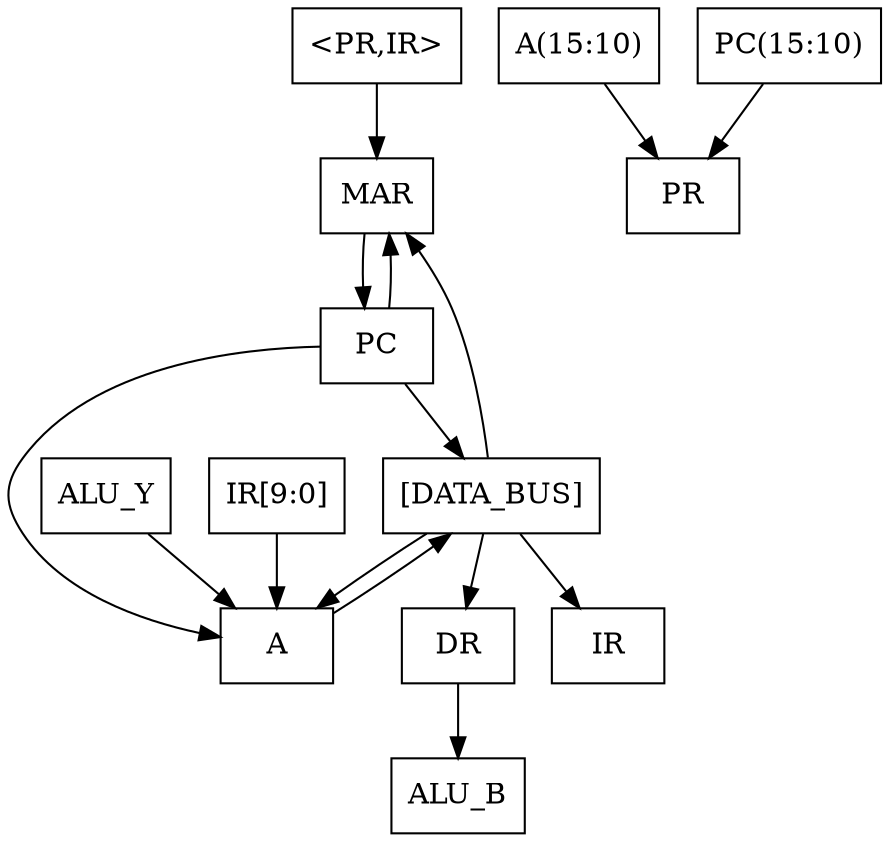 digraph cpustates {

node [ shape = box ]

"<PR,IR>" -> "MAR"
"ALU_Y" -> "A"
"DR" -> "ALU_B"
"IR[9:0]" -> "A"
"PC" -> "A"
"PC" -> "MAR"
"[DATA_BUS]" -> "A"
"[DATA_BUS]" -> "DR"
"[DATA_BUS]" -> "IR"
"[DATA_BUS]" -> "MAR"
"MAR" -> "PC"
"A(15:10)" -> "PR"
"PC(15:10)" -> "PR"
"A" -> "[DATA_BUS]"
"PC" -> "[DATA_BUS]"

}
